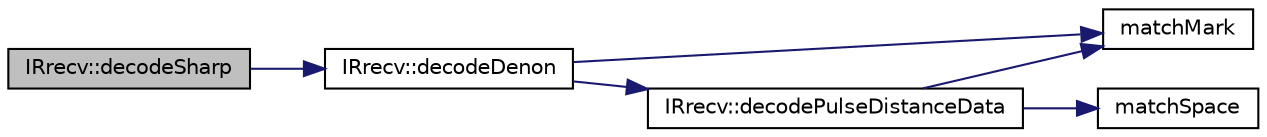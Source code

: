 digraph "IRrecv::decodeSharp"
{
 // LATEX_PDF_SIZE
  edge [fontname="Helvetica",fontsize="10",labelfontname="Helvetica",labelfontsize="10"];
  node [fontname="Helvetica",fontsize="10",shape=record];
  rankdir="LR";
  Node1 [label="IRrecv::decodeSharp",height=0.2,width=0.4,color="black", fillcolor="grey75", style="filled", fontcolor="black",tooltip=" "];
  Node1 -> Node2 [color="midnightblue",fontsize="10",style="solid"];
  Node2 [label="IRrecv::decodeDenon",height=0.2,width=0.4,color="black", fillcolor="white", style="filled",URL="$group___decoder.html#ga680c0090daf6945a85fd2658af84dfac",tooltip=" "];
  Node2 -> Node3 [color="midnightblue",fontsize="10",style="solid"];
  Node3 [label="IRrecv::decodePulseDistanceData",height=0.2,width=0.4,color="black", fillcolor="white", style="filled",URL="$group___receiving.html#gaf8c9cdb5f7280043a552f22265bdb2d5",tooltip=" "];
  Node3 -> Node4 [color="midnightblue",fontsize="10",style="solid"];
  Node4 [label="matchMark",height=0.2,width=0.4,color="black", fillcolor="white", style="filled",URL="$group___receiving.html#ga4472564ea96b1ee10b51f594f60d7aeb",tooltip=" "];
  Node3 -> Node5 [color="midnightblue",fontsize="10",style="solid"];
  Node5 [label="matchSpace",height=0.2,width=0.4,color="black", fillcolor="white", style="filled",URL="$group___receiving.html#ga7902b620f6c01463b5b6e50ef604ac8b",tooltip=" "];
  Node2 -> Node4 [color="midnightblue",fontsize="10",style="solid"];
}
